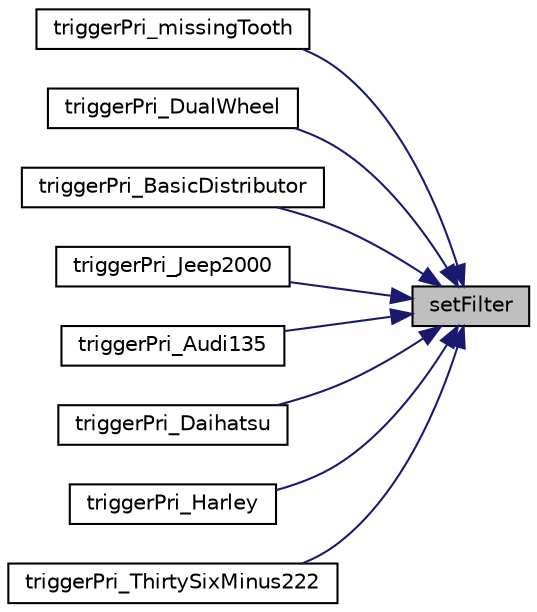 digraph "setFilter"
{
 // LATEX_PDF_SIZE
  edge [fontname="Helvetica",fontsize="10",labelfontname="Helvetica",labelfontsize="10"];
  node [fontname="Helvetica",fontsize="10",shape=record];
  rankdir="RL";
  Node82 [label="setFilter",height=0.2,width=0.4,color="black", fillcolor="grey75", style="filled", fontcolor="black",tooltip=" "];
  Node82 -> Node83 [dir="back",color="midnightblue",fontsize="10",style="solid",fontname="Helvetica"];
  Node83 [label="triggerPri_missingTooth",height=0.2,width=0.4,color="black", fillcolor="white", style="filled",URL="$decoders_8ino.html#adebf2bba4336ed45b68b494b866898d5",tooltip=" "];
  Node82 -> Node84 [dir="back",color="midnightblue",fontsize="10",style="solid",fontname="Helvetica"];
  Node84 [label="triggerPri_DualWheel",height=0.2,width=0.4,color="black", fillcolor="white", style="filled",URL="$decoders_8ino.html#a51200f7a26c2e0a220c48d894c760ecd",tooltip=" "];
  Node82 -> Node85 [dir="back",color="midnightblue",fontsize="10",style="solid",fontname="Helvetica"];
  Node85 [label="triggerPri_BasicDistributor",height=0.2,width=0.4,color="black", fillcolor="white", style="filled",URL="$decoders_8ino.html#a33d147f2871f0ee81c8a592100b0b256",tooltip=" "];
  Node82 -> Node86 [dir="back",color="midnightblue",fontsize="10",style="solid",fontname="Helvetica"];
  Node86 [label="triggerPri_Jeep2000",height=0.2,width=0.4,color="black", fillcolor="white", style="filled",URL="$decoders_8ino.html#ad090bcd5f99085997063aa0c04cf53a6",tooltip=" "];
  Node82 -> Node87 [dir="back",color="midnightblue",fontsize="10",style="solid",fontname="Helvetica"];
  Node87 [label="triggerPri_Audi135",height=0.2,width=0.4,color="black", fillcolor="white", style="filled",URL="$decoders_8ino.html#a85369a1eec73717c6ad7b98ca05cb778",tooltip=" "];
  Node82 -> Node88 [dir="back",color="midnightblue",fontsize="10",style="solid",fontname="Helvetica"];
  Node88 [label="triggerPri_Daihatsu",height=0.2,width=0.4,color="black", fillcolor="white", style="filled",URL="$decoders_8ino.html#ac2c9d40360f08a52ec10ac4308e021e4",tooltip=" "];
  Node82 -> Node89 [dir="back",color="midnightblue",fontsize="10",style="solid",fontname="Helvetica"];
  Node89 [label="triggerPri_Harley",height=0.2,width=0.4,color="black", fillcolor="white", style="filled",URL="$decoders_8ino.html#af4a2421c943464477000280da2cc8597",tooltip=" "];
  Node82 -> Node90 [dir="back",color="midnightblue",fontsize="10",style="solid",fontname="Helvetica"];
  Node90 [label="triggerPri_ThirtySixMinus222",height=0.2,width=0.4,color="black", fillcolor="white", style="filled",URL="$decoders_8ino.html#ab4da264fcdf68e8d11f11a86bea2d777",tooltip=" "];
}

